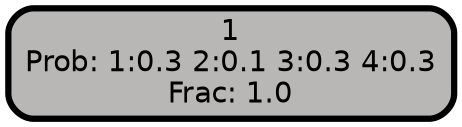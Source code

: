 graph Tree {
node [shape=box, style="filled, rounded",color="black",penwidth="3",fontcolor="black",                 fontname=helvetica] ;
graph [ranksep="0 equally", splines=straight,                 bgcolor=transparent, dpi=200] ;
edge [fontname=helvetica, fontweight=bold,fontcolor=grey14,color=black] ;
0 [label="1
Prob: 1:0.3 2:0.1 3:0.3 4:0.3
Frac: 1.0", fillcolor="#b9b7b6"] ;
{rank = same;}}